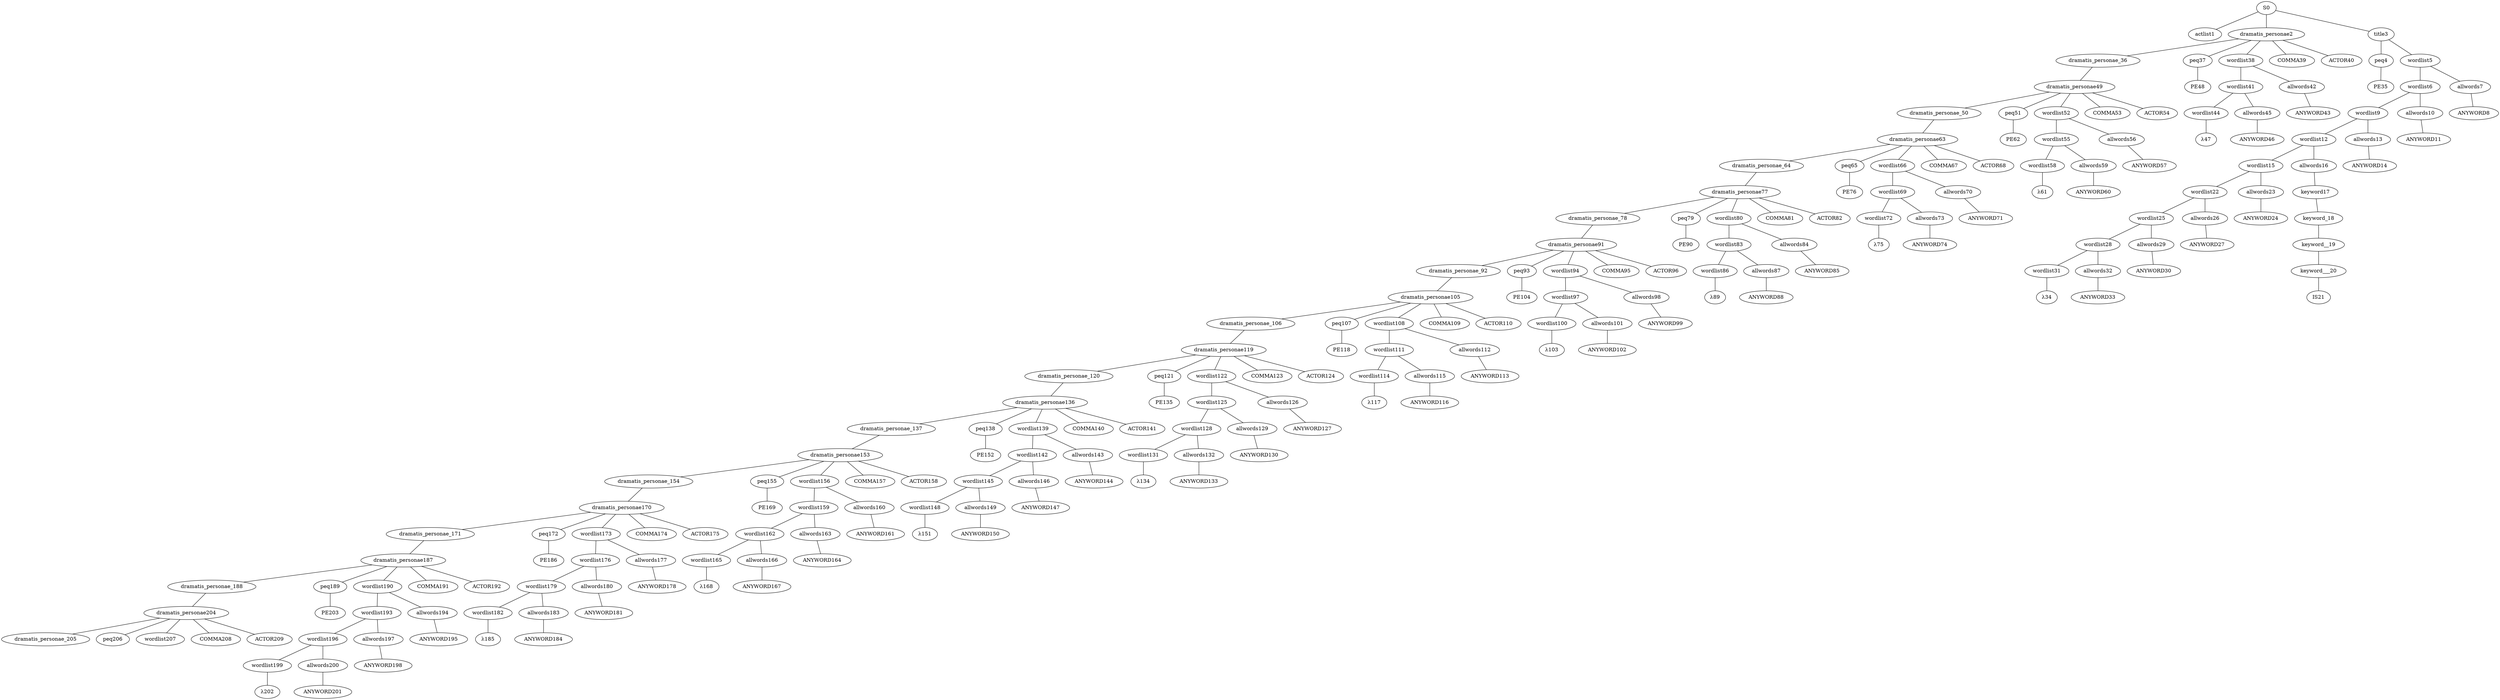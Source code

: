 strict graph {
	S0 -- actlist1
	S0 -- dramatis_personae2
	S0 -- title3

	title3 -- peq4
	title3 -- wordlist5

	wordlist5 -- wordlist6
	wordlist5 -- allwords7

	allwords7 -- ANYWORD8


	wordlist6 -- wordlist9
	wordlist6 -- allwords10

	allwords10 -- ANYWORD11


	wordlist9 -- wordlist12
	wordlist9 -- allwords13

	allwords13 -- ANYWORD14


	wordlist12 -- wordlist15
	wordlist12 -- allwords16

	allwords16 -- keyword17

	keyword17 -- keyword_18

	keyword_18 -- keyword__19

	keyword__19 -- keyword___20

	keyword___20 -- IS21


	wordlist15 -- wordlist22
	wordlist15 -- allwords23

	allwords23 -- ANYWORD24


	wordlist22 -- wordlist25
	wordlist22 -- allwords26

	allwords26 -- ANYWORD27


	wordlist25 -- wordlist28
	wordlist25 -- allwords29

	allwords29 -- ANYWORD30


	wordlist28 -- wordlist31
	wordlist28 -- allwords32

	allwords32 -- ANYWORD33


	wordlist31 -- λ34

	peq4 -- PE35


	dramatis_personae2 -- dramatis_personae_36
	dramatis_personae2 -- peq37
	dramatis_personae2 -- wordlist38
	dramatis_personae2 -- COMMA39
	dramatis_personae2 -- ACTOR40



	wordlist38 -- wordlist41
	wordlist38 -- allwords42

	allwords42 -- ANYWORD43


	wordlist41 -- wordlist44
	wordlist41 -- allwords45

	allwords45 -- ANYWORD46


	wordlist44 -- λ47

	peq37 -- PE48


	dramatis_personae_36 -- dramatis_personae49

	dramatis_personae49 -- dramatis_personae_50
	dramatis_personae49 -- peq51
	dramatis_personae49 -- wordlist52
	dramatis_personae49 -- COMMA53
	dramatis_personae49 -- ACTOR54



	wordlist52 -- wordlist55
	wordlist52 -- allwords56

	allwords56 -- ANYWORD57


	wordlist55 -- wordlist58
	wordlist55 -- allwords59

	allwords59 -- ANYWORD60


	wordlist58 -- λ61

	peq51 -- PE62


	dramatis_personae_50 -- dramatis_personae63

	dramatis_personae63 -- dramatis_personae_64
	dramatis_personae63 -- peq65
	dramatis_personae63 -- wordlist66
	dramatis_personae63 -- COMMA67
	dramatis_personae63 -- ACTOR68



	wordlist66 -- wordlist69
	wordlist66 -- allwords70

	allwords70 -- ANYWORD71


	wordlist69 -- wordlist72
	wordlist69 -- allwords73

	allwords73 -- ANYWORD74


	wordlist72 -- λ75

	peq65 -- PE76


	dramatis_personae_64 -- dramatis_personae77

	dramatis_personae77 -- dramatis_personae_78
	dramatis_personae77 -- peq79
	dramatis_personae77 -- wordlist80
	dramatis_personae77 -- COMMA81
	dramatis_personae77 -- ACTOR82



	wordlist80 -- wordlist83
	wordlist80 -- allwords84

	allwords84 -- ANYWORD85


	wordlist83 -- wordlist86
	wordlist83 -- allwords87

	allwords87 -- ANYWORD88


	wordlist86 -- λ89

	peq79 -- PE90


	dramatis_personae_78 -- dramatis_personae91

	dramatis_personae91 -- dramatis_personae_92
	dramatis_personae91 -- peq93
	dramatis_personae91 -- wordlist94
	dramatis_personae91 -- COMMA95
	dramatis_personae91 -- ACTOR96



	wordlist94 -- wordlist97
	wordlist94 -- allwords98

	allwords98 -- ANYWORD99


	wordlist97 -- wordlist100
	wordlist97 -- allwords101

	allwords101 -- ANYWORD102


	wordlist100 -- λ103

	peq93 -- PE104


	dramatis_personae_92 -- dramatis_personae105

	dramatis_personae105 -- dramatis_personae_106
	dramatis_personae105 -- peq107
	dramatis_personae105 -- wordlist108
	dramatis_personae105 -- COMMA109
	dramatis_personae105 -- ACTOR110



	wordlist108 -- wordlist111
	wordlist108 -- allwords112

	allwords112 -- ANYWORD113


	wordlist111 -- wordlist114
	wordlist111 -- allwords115

	allwords115 -- ANYWORD116


	wordlist114 -- λ117

	peq107 -- PE118


	dramatis_personae_106 -- dramatis_personae119

	dramatis_personae119 -- dramatis_personae_120
	dramatis_personae119 -- peq121
	dramatis_personae119 -- wordlist122
	dramatis_personae119 -- COMMA123
	dramatis_personae119 -- ACTOR124



	wordlist122 -- wordlist125
	wordlist122 -- allwords126

	allwords126 -- ANYWORD127


	wordlist125 -- wordlist128
	wordlist125 -- allwords129

	allwords129 -- ANYWORD130


	wordlist128 -- wordlist131
	wordlist128 -- allwords132

	allwords132 -- ANYWORD133


	wordlist131 -- λ134

	peq121 -- PE135


	dramatis_personae_120 -- dramatis_personae136

	dramatis_personae136 -- dramatis_personae_137
	dramatis_personae136 -- peq138
	dramatis_personae136 -- wordlist139
	dramatis_personae136 -- COMMA140
	dramatis_personae136 -- ACTOR141



	wordlist139 -- wordlist142
	wordlist139 -- allwords143

	allwords143 -- ANYWORD144


	wordlist142 -- wordlist145
	wordlist142 -- allwords146

	allwords146 -- ANYWORD147


	wordlist145 -- wordlist148
	wordlist145 -- allwords149

	allwords149 -- ANYWORD150


	wordlist148 -- λ151

	peq138 -- PE152


	dramatis_personae_137 -- dramatis_personae153

	dramatis_personae153 -- dramatis_personae_154
	dramatis_personae153 -- peq155
	dramatis_personae153 -- wordlist156
	dramatis_personae153 -- COMMA157
	dramatis_personae153 -- ACTOR158



	wordlist156 -- wordlist159
	wordlist156 -- allwords160

	allwords160 -- ANYWORD161


	wordlist159 -- wordlist162
	wordlist159 -- allwords163

	allwords163 -- ANYWORD164


	wordlist162 -- wordlist165
	wordlist162 -- allwords166

	allwords166 -- ANYWORD167


	wordlist165 -- λ168

	peq155 -- PE169


	dramatis_personae_154 -- dramatis_personae170

	dramatis_personae170 -- dramatis_personae_171
	dramatis_personae170 -- peq172
	dramatis_personae170 -- wordlist173
	dramatis_personae170 -- COMMA174
	dramatis_personae170 -- ACTOR175



	wordlist173 -- wordlist176
	wordlist173 -- allwords177

	allwords177 -- ANYWORD178


	wordlist176 -- wordlist179
	wordlist176 -- allwords180

	allwords180 -- ANYWORD181


	wordlist179 -- wordlist182
	wordlist179 -- allwords183

	allwords183 -- ANYWORD184


	wordlist182 -- λ185

	peq172 -- PE186


	dramatis_personae_171 -- dramatis_personae187

	dramatis_personae187 -- dramatis_personae_188
	dramatis_personae187 -- peq189
	dramatis_personae187 -- wordlist190
	dramatis_personae187 -- COMMA191
	dramatis_personae187 -- ACTOR192



	wordlist190 -- wordlist193
	wordlist190 -- allwords194

	allwords194 -- ANYWORD195


	wordlist193 -- wordlist196
	wordlist193 -- allwords197

	allwords197 -- ANYWORD198


	wordlist196 -- wordlist199
	wordlist196 -- allwords200

	allwords200 -- ANYWORD201


	wordlist199 -- λ202

	peq189 -- PE203


	dramatis_personae_188 -- dramatis_personae204

	dramatis_personae204 -- dramatis_personae_205
	dramatis_personae204 -- peq206
	dramatis_personae204 -- wordlist207
	dramatis_personae204 -- COMMA208
	dramatis_personae204 -- ACTOR209



}